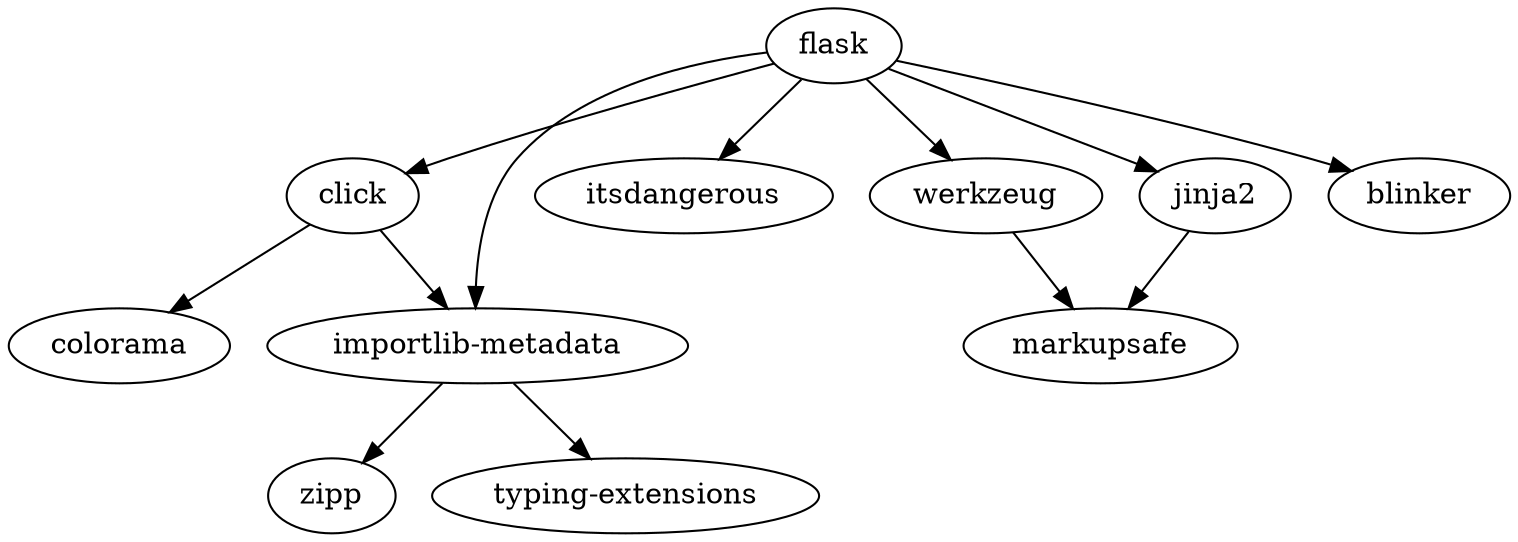 digraph "flask package dependencies" {
	flask
	flask -> werkzeug
	flask -> click
	flask -> itsdangerous
	flask -> "importlib-metadata"
	flask -> jinja2
	flask -> blinker
	werkzeug
	werkzeug -> markupsafe
	jinja2
	jinja2 -> markupsafe
	itsdangerous
	click
	click -> "importlib-metadata"
	click -> colorama
	blinker
	"importlib-metadata"
	"importlib-metadata" -> zipp
	"importlib-metadata" -> "typing-extensions"
	markupsafe
	colorama
	zipp
	"typing-extensions"
}
